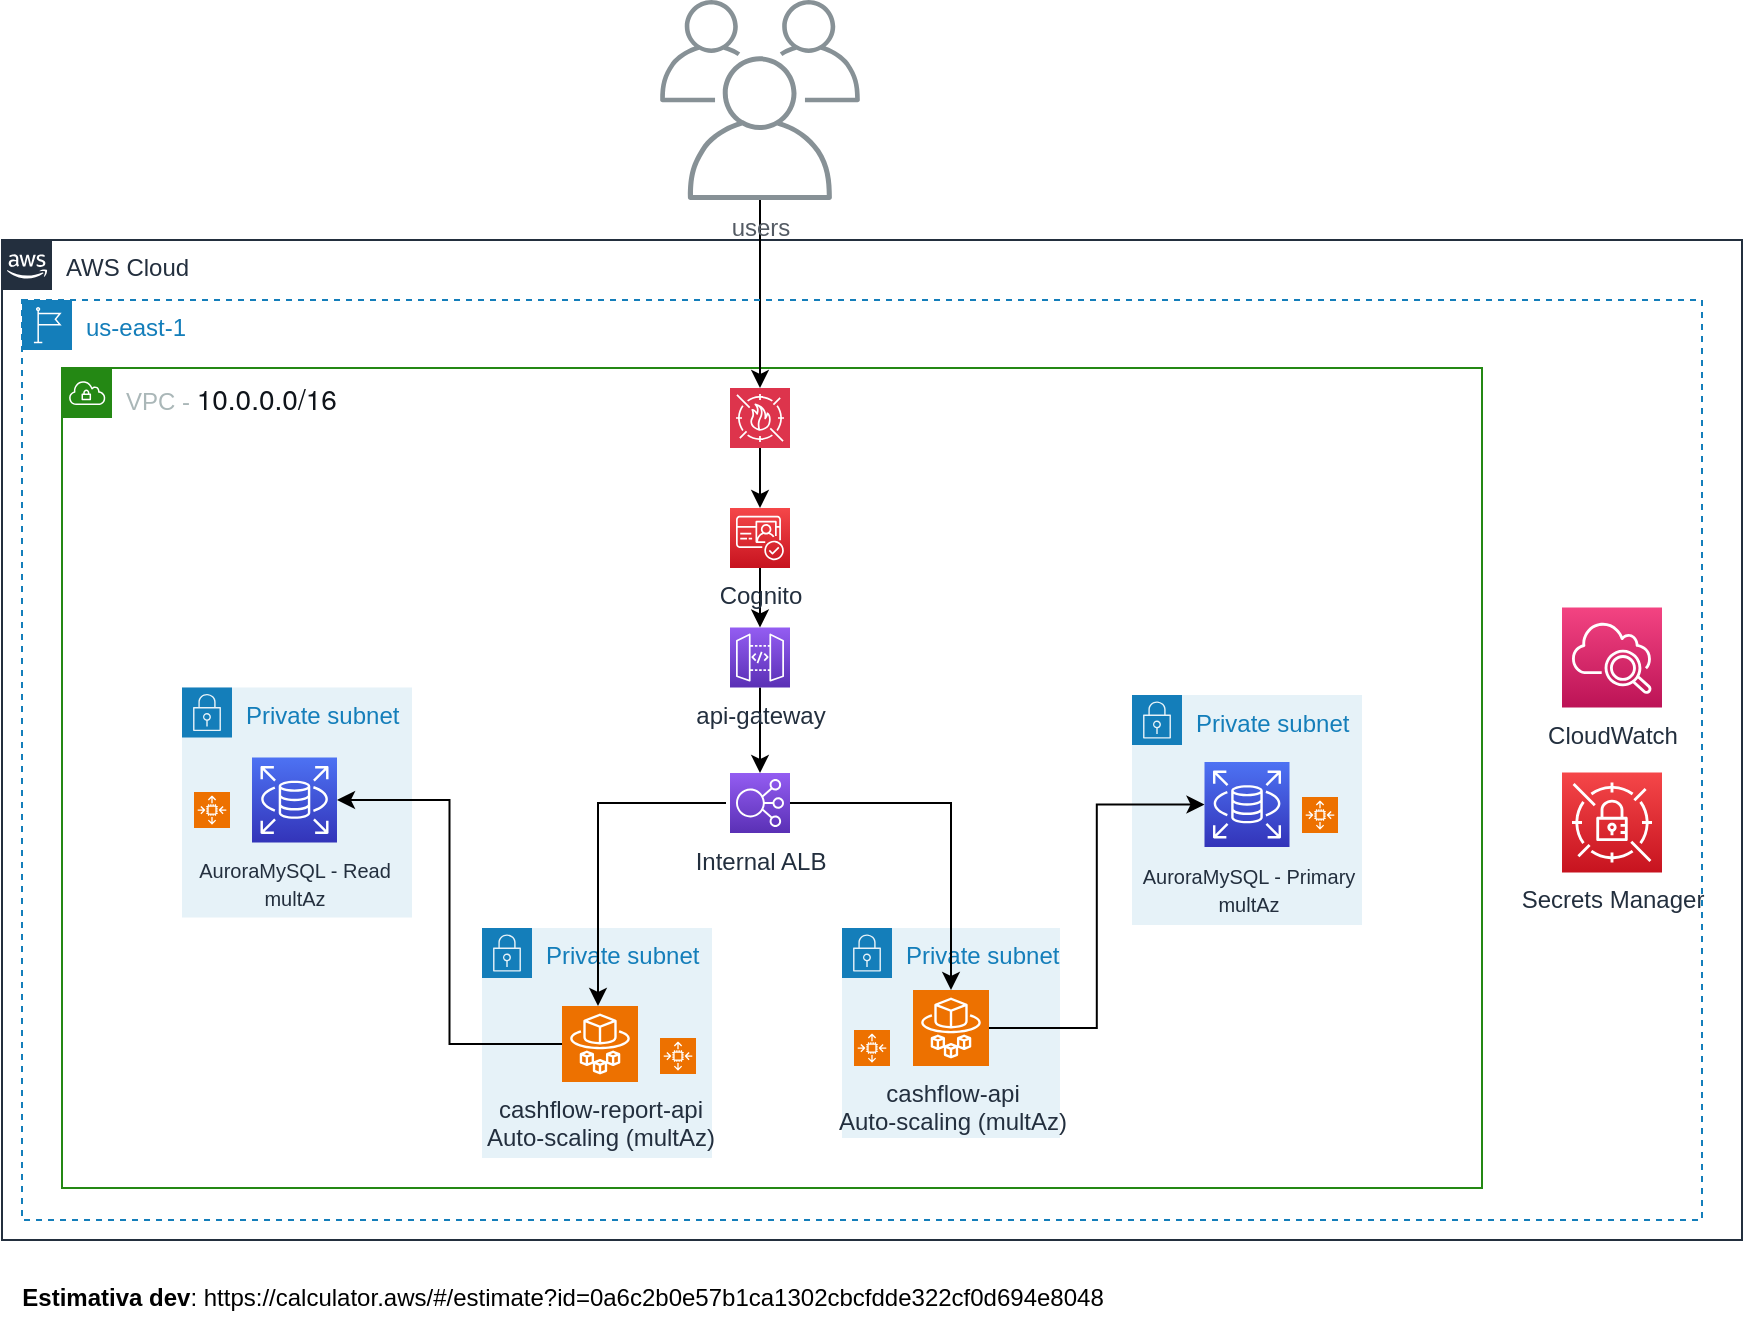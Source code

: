 <mxfile version="26.2.15">
  <diagram name="Página-1" id="MhEPUEh0cU1anU1r6CfS">
    <mxGraphModel dx="925" dy="1833" grid="1" gridSize="10" guides="1" tooltips="1" connect="1" arrows="1" fold="1" page="1" pageScale="1" pageWidth="827" pageHeight="1169" math="0" shadow="0">
      <root>
        <mxCell id="0" />
        <mxCell id="1" parent="0" />
        <mxCell id="EeDW5qEUQExFUpra1rPN-5" value="VPC -&amp;nbsp;&lt;span style=&quot;background-color: rgb(255, 255, 255); color: rgb(15, 20, 26); font-family: &amp;quot;Amazon Ember&amp;quot;, &amp;quot;Helvetica Neue&amp;quot;, Roboto, Arial, sans-serif; font-size: 14px;&quot;&gt;10.0.0.0/16&lt;/span&gt;&lt;div style=&quot;color: rgb(15, 20, 26); font-family: &amp;quot;Amazon Ember&amp;quot;, &amp;quot;Helvetica Neue&amp;quot;, Roboto, Arial, sans-serif; font-size: 14px; background-color: rgb(255, 255, 255);&quot; class=&quot;awsui_child_18582_j01vr_149&quot;&gt;&lt;/div&gt;&lt;div&gt;&lt;span style=&quot;background-color: rgb(255, 255, 255); color: rgb(15, 20, 26); font-family: &amp;quot;Amazon Ember&amp;quot;, &amp;quot;Helvetica Neue&amp;quot;, Roboto, Arial, sans-serif; font-size: 14px;&quot;&gt;&lt;br&gt;&lt;/span&gt;&lt;/div&gt;" style="points=[[0,0],[0.25,0],[0.5,0],[0.75,0],[1,0],[1,0.25],[1,0.5],[1,0.75],[1,1],[0.75,1],[0.5,1],[0.25,1],[0,1],[0,0.75],[0,0.5],[0,0.25]];outlineConnect=0;gradientColor=none;html=1;whiteSpace=wrap;fontSize=12;fontStyle=0;container=1;pointerEvents=0;collapsible=0;recursiveResize=0;shape=mxgraph.aws4.group;grIcon=mxgraph.aws4.group_vpc;strokeColor=#248814;fillColor=none;verticalAlign=top;align=left;spacingLeft=30;fontColor=#AAB7B8;dashed=0;" parent="1" vertex="1">
          <mxGeometry x="280" y="-500" width="710" height="410" as="geometry" />
        </mxCell>
        <mxCell id="EeDW5qEUQExFUpra1rPN-11" value="Private subnet" style="points=[[0,0],[0.25,0],[0.5,0],[0.75,0],[1,0],[1,0.25],[1,0.5],[1,0.75],[1,1],[0.75,1],[0.5,1],[0.25,1],[0,1],[0,0.75],[0,0.5],[0,0.25]];outlineConnect=0;gradientColor=none;html=1;whiteSpace=wrap;fontSize=12;fontStyle=0;container=1;pointerEvents=0;collapsible=0;recursiveResize=0;shape=mxgraph.aws4.group;grIcon=mxgraph.aws4.group_security_group;grStroke=0;strokeColor=#147EBA;fillColor=#E6F2F8;verticalAlign=top;align=left;spacingLeft=30;fontColor=#147EBA;dashed=0;rotation=0;" parent="EeDW5qEUQExFUpra1rPN-5" vertex="1">
          <mxGeometry x="535" y="163.5" width="115" height="115" as="geometry" />
        </mxCell>
        <mxCell id="EeDW5qEUQExFUpra1rPN-6" value="&lt;font style=&quot;font-size: 10px;&quot;&gt;AuroraMySQL - Primary&lt;/font&gt;&lt;div&gt;&lt;font style=&quot;font-size: 10px;&quot;&gt;multAz&lt;/font&gt;&lt;/div&gt;" style="sketch=0;points=[[0,0,0],[0.25,0,0],[0.5,0,0],[0.75,0,0],[1,0,0],[0,1,0],[0.25,1,0],[0.5,1,0],[0.75,1,0],[1,1,0],[0,0.25,0],[0,0.5,0],[0,0.75,0],[1,0.25,0],[1,0.5,0],[1,0.75,0]];outlineConnect=0;fontColor=#232F3E;gradientColor=#4D72F3;gradientDirection=north;fillColor=#3334B9;strokeColor=#ffffff;dashed=0;verticalLabelPosition=bottom;verticalAlign=top;align=center;html=1;fontSize=12;fontStyle=0;aspect=fixed;shape=mxgraph.aws4.resourceIcon;resIcon=mxgraph.aws4.rds;rotation=0;" parent="EeDW5qEUQExFUpra1rPN-11" vertex="1">
          <mxGeometry x="36.25" y="33.5" width="42.5" height="42.5" as="geometry" />
        </mxCell>
        <mxCell id="EeDW5qEUQExFUpra1rPN-1" value="AWS Cloud" style="points=[[0,0],[0.25,0],[0.5,0],[0.75,0],[1,0],[1,0.25],[1,0.5],[1,0.75],[1,1],[0.75,1],[0.5,1],[0.25,1],[0,1],[0,0.75],[0,0.5],[0,0.25]];outlineConnect=0;gradientColor=none;html=1;whiteSpace=wrap;fontSize=12;fontStyle=0;container=1;pointerEvents=0;collapsible=0;recursiveResize=0;shape=mxgraph.aws4.group;grIcon=mxgraph.aws4.group_aws_cloud_alt;strokeColor=#232F3E;fillColor=none;verticalAlign=top;align=left;spacingLeft=30;fontColor=#232F3E;dashed=0;" parent="1" vertex="1">
          <mxGeometry x="250" y="-564" width="870" height="500" as="geometry" />
        </mxCell>
        <mxCell id="cu4pQNocDhMfaMjiMI0j-9" style="edgeStyle=orthogonalEdgeStyle;rounded=0;orthogonalLoop=1;jettySize=auto;html=1;" edge="1" parent="1" source="EeDW5qEUQExFUpra1rPN-17" target="MJC_zZ8oAjy8-gZmUAy--8">
          <mxGeometry relative="1" as="geometry" />
        </mxCell>
        <mxCell id="EeDW5qEUQExFUpra1rPN-17" value="users" style="sketch=0;outlineConnect=0;gradientColor=none;fontColor=#545B64;strokeColor=none;fillColor=#879196;dashed=0;verticalLabelPosition=bottom;verticalAlign=top;align=center;html=1;fontSize=12;fontStyle=0;aspect=fixed;shape=mxgraph.aws4.illustration_users;pointerEvents=1" parent="1" vertex="1">
          <mxGeometry x="579" y="-684" width="100" height="100" as="geometry" />
        </mxCell>
        <mxCell id="EeDW5qEUQExFUpra1rPN-54" value="&lt;b&gt;Estimativa dev&lt;/b&gt;:&amp;nbsp;https://calculator.aws/#/estimate?id=0a6c2b0e57b1ca1302cbcfdde322cf0d694e8048" style="text;html=1;align=center;verticalAlign=middle;resizable=0;points=[];autosize=1;strokeColor=none;fillColor=none;" parent="1" vertex="1">
          <mxGeometry x="250" y="-50" width="560" height="30" as="geometry" />
        </mxCell>
        <mxCell id="EeDW5qEUQExFUpra1rPN-2" value="us-east-1" style="points=[[0,0],[0.25,0],[0.5,0],[0.75,0],[1,0],[1,0.25],[1,0.5],[1,0.75],[1,1],[0.75,1],[0.5,1],[0.25,1],[0,1],[0,0.75],[0,0.5],[0,0.25]];outlineConnect=0;gradientColor=none;html=1;whiteSpace=wrap;fontSize=12;fontStyle=0;container=0;pointerEvents=0;collapsible=0;recursiveResize=0;shape=mxgraph.aws4.group;grIcon=mxgraph.aws4.group_region;strokeColor=#147EBA;fillColor=none;verticalAlign=top;align=left;spacingLeft=30;fontColor=#147EBA;dashed=1;" parent="1" vertex="1">
          <mxGeometry x="260" y="-534" width="840" height="460" as="geometry" />
        </mxCell>
        <mxCell id="EeDW5qEUQExFUpra1rPN-46" value="Internal ALB" style="sketch=0;points=[[0,0,0],[0.25,0,0],[0.5,0,0],[0.75,0,0],[1,0,0],[0,1,0],[0.25,1,0],[0.5,1,0],[0.75,1,0],[1,1,0],[0,0.25,0],[0,0.5,0],[0,0.75,0],[1,0.25,0],[1,0.5,0],[1,0.75,0]];outlineConnect=0;fontColor=#232F3E;gradientColor=#945DF2;gradientDirection=north;fillColor=#5A30B5;strokeColor=#ffffff;dashed=0;verticalLabelPosition=bottom;verticalAlign=top;align=center;html=1;fontSize=12;fontStyle=0;aspect=fixed;shape=mxgraph.aws4.resourceIcon;resIcon=mxgraph.aws4.elastic_load_balancing;rotation=0;" parent="1" vertex="1">
          <mxGeometry x="614" y="-297.5" width="30" height="30" as="geometry" />
        </mxCell>
        <mxCell id="MU9VhKOvtpUxgqkDOoMh-35" style="edgeStyle=orthogonalEdgeStyle;rounded=0;orthogonalLoop=1;jettySize=auto;html=1;" parent="1" source="EeDW5qEUQExFUpra1rPN-26" target="EeDW5qEUQExFUpra1rPN-46" edge="1">
          <mxGeometry relative="1" as="geometry" />
        </mxCell>
        <mxCell id="EeDW5qEUQExFUpra1rPN-26" value="api-gateway" style="sketch=0;points=[[0,0,0],[0.25,0,0],[0.5,0,0],[0.75,0,0],[1,0,0],[0,1,0],[0.25,1,0],[0.5,1,0],[0.75,1,0],[1,1,0],[0,0.25,0],[0,0.5,0],[0,0.75,0],[1,0.25,0],[1,0.5,0],[1,0.75,0]];outlineConnect=0;fontColor=#232F3E;gradientColor=#945DF2;gradientDirection=north;fillColor=#5A30B5;strokeColor=#ffffff;dashed=0;verticalLabelPosition=bottom;verticalAlign=top;align=center;html=1;fontSize=12;fontStyle=0;aspect=fixed;shape=mxgraph.aws4.resourceIcon;resIcon=mxgraph.aws4.api_gateway;rotation=0;" parent="1" vertex="1">
          <mxGeometry x="614" y="-370.25" width="30" height="30" as="geometry" />
        </mxCell>
        <mxCell id="EeDW5qEUQExFUpra1rPN-55" value="CloudWatch" style="sketch=0;points=[[0,0,0],[0.25,0,0],[0.5,0,0],[0.75,0,0],[1,0,0],[0,1,0],[0.25,1,0],[0.5,1,0],[0.75,1,0],[1,1,0],[0,0.25,0],[0,0.5,0],[0,0.75,0],[1,0.25,0],[1,0.5,0],[1,0.75,0]];points=[[0,0,0],[0.25,0,0],[0.5,0,0],[0.75,0,0],[1,0,0],[0,1,0],[0.25,1,0],[0.5,1,0],[0.75,1,0],[1,1,0],[0,0.25,0],[0,0.5,0],[0,0.75,0],[1,0.25,0],[1,0.5,0],[1,0.75,0]];outlineConnect=0;fontColor=#232F3E;gradientColor=#F34482;gradientDirection=north;fillColor=#BC1356;strokeColor=#ffffff;dashed=0;verticalLabelPosition=bottom;verticalAlign=top;align=center;html=1;fontSize=12;fontStyle=0;aspect=fixed;shape=mxgraph.aws4.resourceIcon;resIcon=mxgraph.aws4.cloudwatch_2;rotation=0;" parent="1" vertex="1">
          <mxGeometry x="1030" y="-380.25" width="50" height="50" as="geometry" />
        </mxCell>
        <mxCell id="EeDW5qEUQExFUpra1rPN-56" value="Secrets Manager" style="sketch=0;points=[[0,0,0],[0.25,0,0],[0.5,0,0],[0.75,0,0],[1,0,0],[0,1,0],[0.25,1,0],[0.5,1,0],[0.75,1,0],[1,1,0],[0,0.25,0],[0,0.5,0],[0,0.75,0],[1,0.25,0],[1,0.5,0],[1,0.75,0]];outlineConnect=0;fontColor=#232F3E;gradientColor=#F54749;gradientDirection=north;fillColor=#C7131F;strokeColor=#ffffff;dashed=0;verticalLabelPosition=bottom;verticalAlign=top;align=center;html=1;fontSize=12;fontStyle=0;aspect=fixed;shape=mxgraph.aws4.resourceIcon;resIcon=mxgraph.aws4.secrets_manager;rotation=0;" parent="1" vertex="1">
          <mxGeometry x="1030" y="-297.75" width="50" height="50" as="geometry" />
        </mxCell>
        <mxCell id="MJC_zZ8oAjy8-gZmUAy--9" value="" style="edgeStyle=orthogonalEdgeStyle;rounded=0;orthogonalLoop=1;jettySize=auto;html=1;" parent="1" source="EeDW5qEUQExFUpra1rPN-57" target="EeDW5qEUQExFUpra1rPN-26" edge="1">
          <mxGeometry relative="1" as="geometry" />
        </mxCell>
        <mxCell id="EeDW5qEUQExFUpra1rPN-57" value="Cognito" style="sketch=0;points=[[0,0,0],[0.25,0,0],[0.5,0,0],[0.75,0,0],[1,0,0],[0,1,0],[0.25,1,0],[0.5,1,0],[0.75,1,0],[1,1,0],[0,0.25,0],[0,0.5,0],[0,0.75,0],[1,0.25,0],[1,0.5,0],[1,0.75,0]];outlineConnect=0;fontColor=#232F3E;gradientColor=#F54749;gradientDirection=north;fillColor=#C7131F;strokeColor=#ffffff;dashed=0;verticalLabelPosition=bottom;verticalAlign=top;align=center;html=1;fontSize=12;fontStyle=0;aspect=fixed;shape=mxgraph.aws4.resourceIcon;resIcon=mxgraph.aws4.cognito;rotation=0;" parent="1" vertex="1">
          <mxGeometry x="614" y="-430" width="30" height="30" as="geometry" />
        </mxCell>
        <mxCell id="EeDW5qEUQExFUpra1rPN-153" value="Private subnet" style="points=[[0,0],[0.25,0],[0.5,0],[0.75,0],[1,0],[1,0.25],[1,0.5],[1,0.75],[1,1],[0.75,1],[0.5,1],[0.25,1],[0,1],[0,0.75],[0,0.5],[0,0.25]];outlineConnect=0;gradientColor=none;html=1;whiteSpace=wrap;fontSize=12;fontStyle=0;container=1;pointerEvents=0;collapsible=0;recursiveResize=0;shape=mxgraph.aws4.group;grIcon=mxgraph.aws4.group_security_group;grStroke=0;strokeColor=#147EBA;fillColor=#E6F2F8;verticalAlign=top;align=left;spacingLeft=30;fontColor=#147EBA;dashed=0;rotation=0;" parent="1" vertex="1">
          <mxGeometry x="340" y="-340.25" width="115" height="115" as="geometry" />
        </mxCell>
        <mxCell id="EeDW5qEUQExFUpra1rPN-154" value="&lt;font style=&quot;font-size: 10px;&quot;&gt;AuroraMySQL - Read&lt;/font&gt;&lt;div&gt;&lt;font style=&quot;font-size: 10px;&quot;&gt;multAz&lt;/font&gt;&lt;/div&gt;" style="sketch=0;points=[[0,0,0],[0.25,0,0],[0.5,0,0],[0.75,0,0],[1,0,0],[0,1,0],[0.25,1,0],[0.5,1,0],[0.75,1,0],[1,1,0],[0,0.25,0],[0,0.5,0],[0,0.75,0],[1,0.25,0],[1,0.5,0],[1,0.75,0]];outlineConnect=0;fontColor=#232F3E;gradientColor=#4D72F3;gradientDirection=north;fillColor=#3334B9;strokeColor=#ffffff;dashed=0;verticalLabelPosition=bottom;verticalAlign=top;align=center;html=1;fontSize=12;fontStyle=0;aspect=fixed;shape=mxgraph.aws4.resourceIcon;resIcon=mxgraph.aws4.rds;rotation=0;" parent="EeDW5qEUQExFUpra1rPN-153" vertex="1">
          <mxGeometry x="35" y="35" width="42.5" height="42.5" as="geometry" />
        </mxCell>
        <mxCell id="cu4pQNocDhMfaMjiMI0j-12" value="" style="sketch=0;points=[[0,0,0],[0.25,0,0],[0.5,0,0],[0.75,0,0],[1,0,0],[0,1,0],[0.25,1,0],[0.5,1,0],[0.75,1,0],[1,1,0],[0,0.25,0],[0,0.5,0],[0,0.75,0],[1,0.25,0],[1,0.5,0],[1,0.75,0]];outlineConnect=0;fontColor=#232F3E;fillColor=#ED7100;strokeColor=#ffffff;dashed=0;verticalLabelPosition=bottom;verticalAlign=top;align=center;html=1;fontSize=12;fontStyle=0;aspect=fixed;shape=mxgraph.aws4.resourceIcon;resIcon=mxgraph.aws4.auto_scaling2;" vertex="1" parent="EeDW5qEUQExFUpra1rPN-153">
          <mxGeometry x="6" y="52.25" width="18" height="18" as="geometry" />
        </mxCell>
        <mxCell id="MU9VhKOvtpUxgqkDOoMh-2" value="Private subnet" style="points=[[0,0],[0.25,0],[0.5,0],[0.75,0],[1,0],[1,0.25],[1,0.5],[1,0.75],[1,1],[0.75,1],[0.5,1],[0.25,1],[0,1],[0,0.75],[0,0.5],[0,0.25]];outlineConnect=0;gradientColor=none;html=1;whiteSpace=wrap;fontSize=12;fontStyle=0;container=1;pointerEvents=0;collapsible=0;recursiveResize=0;shape=mxgraph.aws4.group;grIcon=mxgraph.aws4.group_security_group;grStroke=0;strokeColor=#147EBA;fillColor=#E6F2F8;verticalAlign=top;align=left;spacingLeft=30;fontColor=#147EBA;dashed=0;rotation=0;" parent="1" vertex="1">
          <mxGeometry x="670" y="-220" width="109" height="105" as="geometry" />
        </mxCell>
        <mxCell id="MU9VhKOvtpUxgqkDOoMh-13" value="cashflow-api&lt;div&gt;Auto-scaling (multAz)&lt;/div&gt;" style="sketch=0;points=[[0,0,0],[0.25,0,0],[0.5,0,0],[0.75,0,0],[1,0,0],[0,1,0],[0.25,1,0],[0.5,1,0],[0.75,1,0],[1,1,0],[0,0.25,0],[0,0.5,0],[0,0.75,0],[1,0.25,0],[1,0.5,0],[1,0.75,0]];outlineConnect=0;fontColor=#232F3E;fillColor=#ED7100;strokeColor=#ffffff;dashed=0;verticalLabelPosition=bottom;verticalAlign=top;align=center;html=1;fontSize=12;fontStyle=0;aspect=fixed;shape=mxgraph.aws4.resourceIcon;resIcon=mxgraph.aws4.fargate;rotation=0;" parent="MU9VhKOvtpUxgqkDOoMh-2" vertex="1">
          <mxGeometry x="35.5" y="31" width="38" height="38" as="geometry" />
        </mxCell>
        <mxCell id="cu4pQNocDhMfaMjiMI0j-3" value="" style="sketch=0;points=[[0,0,0],[0.25,0,0],[0.5,0,0],[0.75,0,0],[1,0,0],[0,1,0],[0.25,1,0],[0.5,1,0],[0.75,1,0],[1,1,0],[0,0.25,0],[0,0.5,0],[0,0.75,0],[1,0.25,0],[1,0.5,0],[1,0.75,0]];outlineConnect=0;fontColor=#232F3E;fillColor=#ED7100;strokeColor=#ffffff;dashed=0;verticalLabelPosition=bottom;verticalAlign=top;align=center;html=1;fontSize=12;fontStyle=0;aspect=fixed;shape=mxgraph.aws4.resourceIcon;resIcon=mxgraph.aws4.auto_scaling2;" vertex="1" parent="MU9VhKOvtpUxgqkDOoMh-2">
          <mxGeometry x="6" y="51" width="18" height="18" as="geometry" />
        </mxCell>
        <mxCell id="MU9VhKOvtpUxgqkDOoMh-4" value="Private subnet" style="points=[[0,0],[0.25,0],[0.5,0],[0.75,0],[1,0],[1,0.25],[1,0.5],[1,0.75],[1,1],[0.75,1],[0.5,1],[0.25,1],[0,1],[0,0.75],[0,0.5],[0,0.25]];outlineConnect=0;gradientColor=none;html=1;whiteSpace=wrap;fontSize=12;fontStyle=0;container=1;pointerEvents=0;collapsible=0;recursiveResize=0;shape=mxgraph.aws4.group;grIcon=mxgraph.aws4.group_security_group;grStroke=0;strokeColor=#147EBA;fillColor=#E6F2F8;verticalAlign=top;align=left;spacingLeft=30;fontColor=#147EBA;dashed=0;rotation=0;" parent="1" vertex="1">
          <mxGeometry x="490" y="-220" width="115" height="115" as="geometry" />
        </mxCell>
        <mxCell id="MU9VhKOvtpUxgqkDOoMh-16" value="cashflow-report-api&lt;div&gt;Auto-scaling (multAz)&lt;/div&gt;" style="sketch=0;points=[[0,0,0],[0.25,0,0],[0.5,0,0],[0.75,0,0],[1,0,0],[0,1,0],[0.25,1,0],[0.5,1,0],[0.75,1,0],[1,1,0],[0,0.25,0],[0,0.5,0],[0,0.75,0],[1,0.25,0],[1,0.5,0],[1,0.75,0]];outlineConnect=0;fontColor=#232F3E;fillColor=#ED7100;strokeColor=#ffffff;dashed=0;verticalLabelPosition=bottom;verticalAlign=top;align=center;html=1;fontSize=12;fontStyle=0;aspect=fixed;shape=mxgraph.aws4.resourceIcon;resIcon=mxgraph.aws4.fargate;rotation=0;" parent="MU9VhKOvtpUxgqkDOoMh-4" vertex="1">
          <mxGeometry x="40" y="39" width="38" height="38" as="geometry" />
        </mxCell>
        <mxCell id="cu4pQNocDhMfaMjiMI0j-11" value="" style="sketch=0;points=[[0,0,0],[0.25,0,0],[0.5,0,0],[0.75,0,0],[1,0,0],[0,1,0],[0.25,1,0],[0.5,1,0],[0.75,1,0],[1,1,0],[0,0.25,0],[0,0.5,0],[0,0.75,0],[1,0.25,0],[1,0.5,0],[1,0.75,0]];outlineConnect=0;fontColor=#232F3E;fillColor=#ED7100;strokeColor=#ffffff;dashed=0;verticalLabelPosition=bottom;verticalAlign=top;align=center;html=1;fontSize=12;fontStyle=0;aspect=fixed;shape=mxgraph.aws4.resourceIcon;resIcon=mxgraph.aws4.auto_scaling2;" vertex="1" parent="MU9VhKOvtpUxgqkDOoMh-4">
          <mxGeometry x="89" y="55" width="18" height="18" as="geometry" />
        </mxCell>
        <mxCell id="cu4pQNocDhMfaMjiMI0j-10" style="edgeStyle=orthogonalEdgeStyle;rounded=0;orthogonalLoop=1;jettySize=auto;html=1;" edge="1" parent="1" source="MJC_zZ8oAjy8-gZmUAy--8" target="EeDW5qEUQExFUpra1rPN-57">
          <mxGeometry relative="1" as="geometry" />
        </mxCell>
        <mxCell id="MJC_zZ8oAjy8-gZmUAy--8" value="" style="sketch=0;points=[[0,0,0],[0.25,0,0],[0.5,0,0],[0.75,0,0],[1,0,0],[0,1,0],[0.25,1,0],[0.5,1,0],[0.75,1,0],[1,1,0],[0,0.25,0],[0,0.5,0],[0,0.75,0],[1,0.25,0],[1,0.5,0],[1,0.75,0]];outlineConnect=0;fontColor=#232F3E;fillColor=#DD344C;strokeColor=#ffffff;dashed=0;verticalLabelPosition=bottom;verticalAlign=top;align=center;html=1;fontSize=12;fontStyle=0;aspect=fixed;shape=mxgraph.aws4.resourceIcon;resIcon=mxgraph.aws4.waf;rotation=0;" parent="1" vertex="1">
          <mxGeometry x="614" y="-490" width="30" height="30" as="geometry" />
        </mxCell>
        <mxCell id="cu4pQNocDhMfaMjiMI0j-4" style="edgeStyle=orthogonalEdgeStyle;rounded=0;orthogonalLoop=1;jettySize=auto;html=1;entryX=0.5;entryY=0;entryDx=0;entryDy=0;entryPerimeter=0;" edge="1" parent="1" source="EeDW5qEUQExFUpra1rPN-46" target="MU9VhKOvtpUxgqkDOoMh-13">
          <mxGeometry relative="1" as="geometry" />
        </mxCell>
        <mxCell id="cu4pQNocDhMfaMjiMI0j-5" style="edgeStyle=orthogonalEdgeStyle;rounded=0;orthogonalLoop=1;jettySize=auto;html=1;" edge="1" parent="1">
          <mxGeometry relative="1" as="geometry">
            <mxPoint x="612" y="-282.5" as="sourcePoint" />
            <mxPoint x="548" y="-181" as="targetPoint" />
            <Array as="points">
              <mxPoint x="548" y="-282" />
            </Array>
          </mxGeometry>
        </mxCell>
        <mxCell id="cu4pQNocDhMfaMjiMI0j-7" style="edgeStyle=orthogonalEdgeStyle;rounded=0;orthogonalLoop=1;jettySize=auto;html=1;entryX=1;entryY=0.5;entryDx=0;entryDy=0;entryPerimeter=0;" edge="1" parent="1" source="MU9VhKOvtpUxgqkDOoMh-16" target="EeDW5qEUQExFUpra1rPN-154">
          <mxGeometry relative="1" as="geometry" />
        </mxCell>
        <mxCell id="cu4pQNocDhMfaMjiMI0j-13" value="" style="sketch=0;points=[[0,0,0],[0.25,0,0],[0.5,0,0],[0.75,0,0],[1,0,0],[0,1,0],[0.25,1,0],[0.5,1,0],[0.75,1,0],[1,1,0],[0,0.25,0],[0,0.5,0],[0,0.75,0],[1,0.25,0],[1,0.5,0],[1,0.75,0]];outlineConnect=0;fontColor=#232F3E;fillColor=#ED7100;strokeColor=#ffffff;dashed=0;verticalLabelPosition=bottom;verticalAlign=top;align=center;html=1;fontSize=12;fontStyle=0;aspect=fixed;shape=mxgraph.aws4.resourceIcon;resIcon=mxgraph.aws4.auto_scaling2;" vertex="1" parent="1">
          <mxGeometry x="900" y="-285.5" width="18" height="18" as="geometry" />
        </mxCell>
        <mxCell id="cu4pQNocDhMfaMjiMI0j-18" style="edgeStyle=orthogonalEdgeStyle;rounded=0;orthogonalLoop=1;jettySize=auto;html=1;entryX=0;entryY=0.5;entryDx=0;entryDy=0;entryPerimeter=0;" edge="1" parent="1" source="MU9VhKOvtpUxgqkDOoMh-13" target="EeDW5qEUQExFUpra1rPN-6">
          <mxGeometry relative="1" as="geometry" />
        </mxCell>
      </root>
    </mxGraphModel>
  </diagram>
</mxfile>
